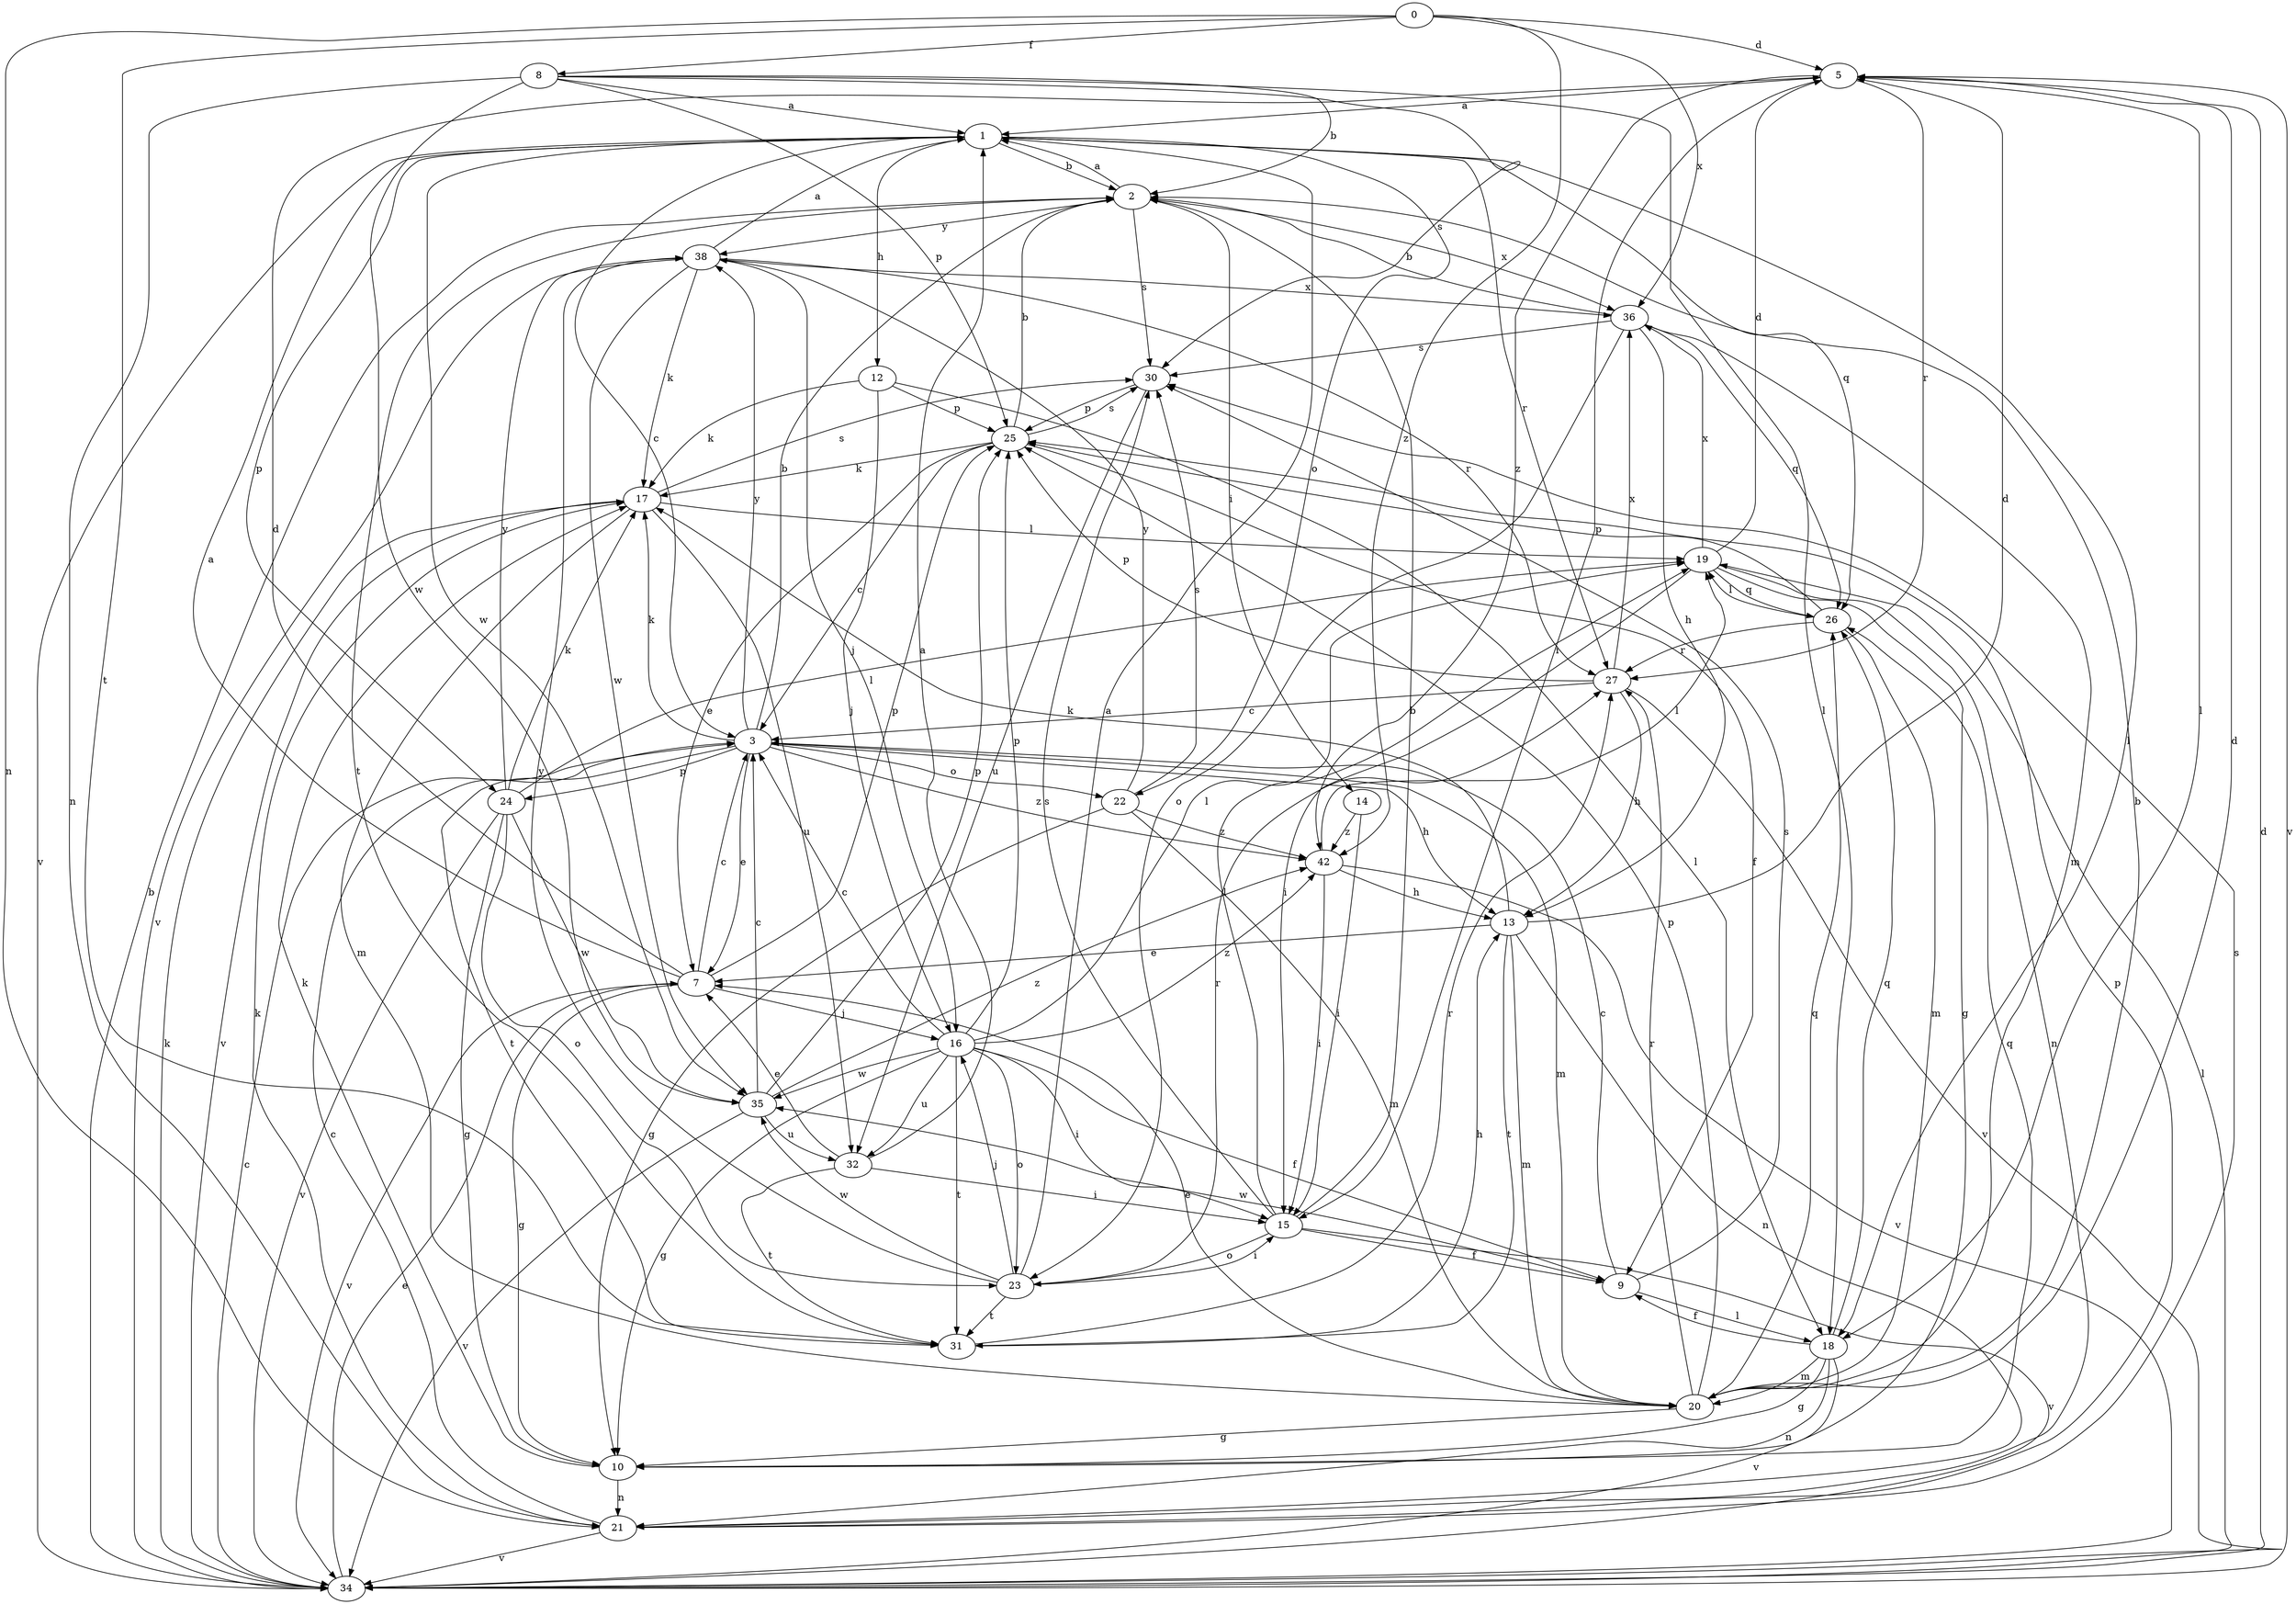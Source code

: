 strict digraph  {
0;
1;
2;
3;
5;
7;
8;
9;
10;
12;
13;
14;
15;
16;
17;
18;
19;
20;
21;
22;
23;
24;
25;
26;
27;
30;
31;
32;
34;
35;
36;
38;
42;
0 -> 5  [label=d];
0 -> 8  [label=f];
0 -> 21  [label=n];
0 -> 31  [label=t];
0 -> 36  [label=x];
0 -> 42  [label=z];
1 -> 2  [label=b];
1 -> 3  [label=c];
1 -> 12  [label=h];
1 -> 18  [label=l];
1 -> 22  [label=o];
1 -> 24  [label=p];
1 -> 26  [label=q];
1 -> 27  [label=r];
1 -> 34  [label=v];
1 -> 35  [label=w];
2 -> 1  [label=a];
2 -> 14  [label=i];
2 -> 30  [label=s];
2 -> 31  [label=t];
2 -> 36  [label=x];
2 -> 38  [label=y];
3 -> 2  [label=b];
3 -> 7  [label=e];
3 -> 13  [label=h];
3 -> 17  [label=k];
3 -> 20  [label=m];
3 -> 22  [label=o];
3 -> 24  [label=p];
3 -> 31  [label=t];
3 -> 38  [label=y];
3 -> 42  [label=z];
5 -> 1  [label=a];
5 -> 15  [label=i];
5 -> 18  [label=l];
5 -> 27  [label=r];
5 -> 34  [label=v];
5 -> 42  [label=z];
7 -> 1  [label=a];
7 -> 3  [label=c];
7 -> 5  [label=d];
7 -> 10  [label=g];
7 -> 16  [label=j];
7 -> 25  [label=p];
7 -> 34  [label=v];
8 -> 1  [label=a];
8 -> 2  [label=b];
8 -> 18  [label=l];
8 -> 21  [label=n];
8 -> 25  [label=p];
8 -> 30  [label=s];
8 -> 35  [label=w];
9 -> 3  [label=c];
9 -> 18  [label=l];
9 -> 30  [label=s];
9 -> 35  [label=w];
10 -> 17  [label=k];
10 -> 21  [label=n];
10 -> 26  [label=q];
12 -> 16  [label=j];
12 -> 17  [label=k];
12 -> 18  [label=l];
12 -> 25  [label=p];
13 -> 5  [label=d];
13 -> 7  [label=e];
13 -> 17  [label=k];
13 -> 20  [label=m];
13 -> 21  [label=n];
13 -> 31  [label=t];
14 -> 15  [label=i];
14 -> 42  [label=z];
15 -> 2  [label=b];
15 -> 9  [label=f];
15 -> 19  [label=l];
15 -> 23  [label=o];
15 -> 30  [label=s];
15 -> 34  [label=v];
16 -> 3  [label=c];
16 -> 9  [label=f];
16 -> 10  [label=g];
16 -> 15  [label=i];
16 -> 19  [label=l];
16 -> 23  [label=o];
16 -> 25  [label=p];
16 -> 31  [label=t];
16 -> 32  [label=u];
16 -> 35  [label=w];
16 -> 42  [label=z];
17 -> 19  [label=l];
17 -> 20  [label=m];
17 -> 30  [label=s];
17 -> 32  [label=u];
17 -> 34  [label=v];
18 -> 9  [label=f];
18 -> 10  [label=g];
18 -> 20  [label=m];
18 -> 21  [label=n];
18 -> 26  [label=q];
18 -> 34  [label=v];
19 -> 5  [label=d];
19 -> 10  [label=g];
19 -> 15  [label=i];
19 -> 21  [label=n];
19 -> 26  [label=q];
19 -> 36  [label=x];
20 -> 2  [label=b];
20 -> 5  [label=d];
20 -> 7  [label=e];
20 -> 10  [label=g];
20 -> 25  [label=p];
20 -> 26  [label=q];
20 -> 27  [label=r];
21 -> 3  [label=c];
21 -> 17  [label=k];
21 -> 25  [label=p];
21 -> 30  [label=s];
21 -> 34  [label=v];
22 -> 10  [label=g];
22 -> 20  [label=m];
22 -> 30  [label=s];
22 -> 38  [label=y];
22 -> 42  [label=z];
23 -> 1  [label=a];
23 -> 15  [label=i];
23 -> 16  [label=j];
23 -> 27  [label=r];
23 -> 31  [label=t];
23 -> 35  [label=w];
23 -> 38  [label=y];
24 -> 10  [label=g];
24 -> 17  [label=k];
24 -> 19  [label=l];
24 -> 23  [label=o];
24 -> 34  [label=v];
24 -> 35  [label=w];
24 -> 38  [label=y];
25 -> 2  [label=b];
25 -> 3  [label=c];
25 -> 7  [label=e];
25 -> 9  [label=f];
25 -> 17  [label=k];
25 -> 30  [label=s];
26 -> 19  [label=l];
26 -> 20  [label=m];
26 -> 25  [label=p];
26 -> 27  [label=r];
27 -> 3  [label=c];
27 -> 13  [label=h];
27 -> 25  [label=p];
27 -> 34  [label=v];
27 -> 36  [label=x];
30 -> 25  [label=p];
30 -> 32  [label=u];
31 -> 13  [label=h];
31 -> 27  [label=r];
32 -> 1  [label=a];
32 -> 7  [label=e];
32 -> 15  [label=i];
32 -> 31  [label=t];
34 -> 2  [label=b];
34 -> 3  [label=c];
34 -> 5  [label=d];
34 -> 7  [label=e];
34 -> 17  [label=k];
34 -> 19  [label=l];
35 -> 3  [label=c];
35 -> 25  [label=p];
35 -> 32  [label=u];
35 -> 34  [label=v];
35 -> 42  [label=z];
36 -> 2  [label=b];
36 -> 13  [label=h];
36 -> 20  [label=m];
36 -> 23  [label=o];
36 -> 26  [label=q];
36 -> 30  [label=s];
38 -> 1  [label=a];
38 -> 16  [label=j];
38 -> 17  [label=k];
38 -> 27  [label=r];
38 -> 34  [label=v];
38 -> 35  [label=w];
38 -> 36  [label=x];
42 -> 13  [label=h];
42 -> 15  [label=i];
42 -> 19  [label=l];
42 -> 34  [label=v];
}
